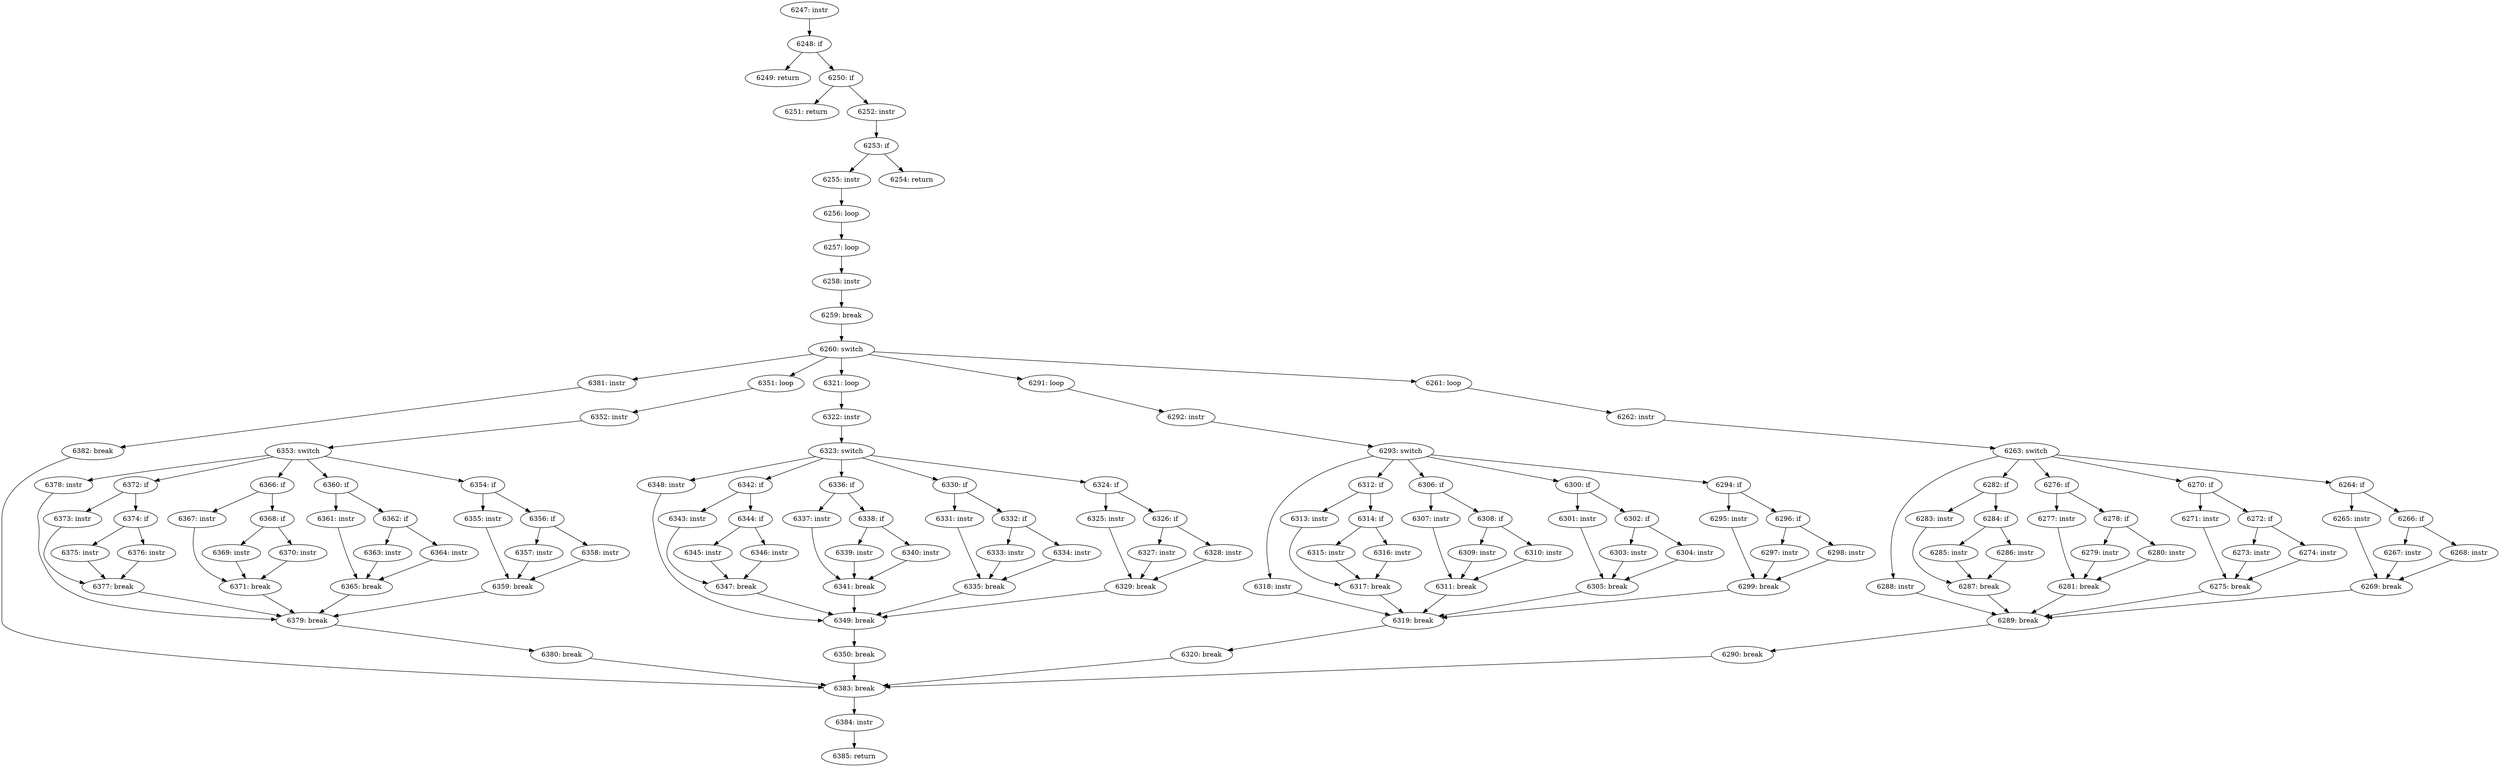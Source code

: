 digraph CFG_tcp_try_coalesce {
6247 [label="6247: instr"]
	6247 -> 6248
6248 [label="6248: if"]
	6248 -> 6249
	6248 -> 6250
6249 [label="6249: return"]
	
6250 [label="6250: if"]
	6250 -> 6251
	6250 -> 6252
6251 [label="6251: return"]
	
6252 [label="6252: instr"]
	6252 -> 6253
6253 [label="6253: if"]
	6253 -> 6255
	6253 -> 6254
6254 [label="6254: return"]
	
6255 [label="6255: instr"]
	6255 -> 6256
6256 [label="6256: loop"]
	6256 -> 6257
6257 [label="6257: loop"]
	6257 -> 6258
6258 [label="6258: instr"]
	6258 -> 6259
6259 [label="6259: break"]
	6259 -> 6260
6260 [label="6260: switch"]
	6260 -> 6381
	6260 -> 6351
	6260 -> 6321
	6260 -> 6291
	6260 -> 6261
6261 [label="6261: loop"]
	6261 -> 6262
6262 [label="6262: instr"]
	6262 -> 6263
6263 [label="6263: switch"]
	6263 -> 6288
	6263 -> 6282
	6263 -> 6276
	6263 -> 6270
	6263 -> 6264
6264 [label="6264: if"]
	6264 -> 6265
	6264 -> 6266
6265 [label="6265: instr"]
	6265 -> 6269
6266 [label="6266: if"]
	6266 -> 6267
	6266 -> 6268
6267 [label="6267: instr"]
	6267 -> 6269
6268 [label="6268: instr"]
	6268 -> 6269
6269 [label="6269: break"]
	6269 -> 6289
6270 [label="6270: if"]
	6270 -> 6271
	6270 -> 6272
6271 [label="6271: instr"]
	6271 -> 6275
6272 [label="6272: if"]
	6272 -> 6273
	6272 -> 6274
6273 [label="6273: instr"]
	6273 -> 6275
6274 [label="6274: instr"]
	6274 -> 6275
6275 [label="6275: break"]
	6275 -> 6289
6276 [label="6276: if"]
	6276 -> 6277
	6276 -> 6278
6277 [label="6277: instr"]
	6277 -> 6281
6278 [label="6278: if"]
	6278 -> 6279
	6278 -> 6280
6279 [label="6279: instr"]
	6279 -> 6281
6280 [label="6280: instr"]
	6280 -> 6281
6281 [label="6281: break"]
	6281 -> 6289
6282 [label="6282: if"]
	6282 -> 6283
	6282 -> 6284
6283 [label="6283: instr"]
	6283 -> 6287
6284 [label="6284: if"]
	6284 -> 6285
	6284 -> 6286
6285 [label="6285: instr"]
	6285 -> 6287
6286 [label="6286: instr"]
	6286 -> 6287
6287 [label="6287: break"]
	6287 -> 6289
6288 [label="6288: instr"]
	6288 -> 6289
6289 [label="6289: break"]
	6289 -> 6290
6290 [label="6290: break"]
	6290 -> 6383
6291 [label="6291: loop"]
	6291 -> 6292
6292 [label="6292: instr"]
	6292 -> 6293
6293 [label="6293: switch"]
	6293 -> 6318
	6293 -> 6312
	6293 -> 6306
	6293 -> 6300
	6293 -> 6294
6294 [label="6294: if"]
	6294 -> 6295
	6294 -> 6296
6295 [label="6295: instr"]
	6295 -> 6299
6296 [label="6296: if"]
	6296 -> 6297
	6296 -> 6298
6297 [label="6297: instr"]
	6297 -> 6299
6298 [label="6298: instr"]
	6298 -> 6299
6299 [label="6299: break"]
	6299 -> 6319
6300 [label="6300: if"]
	6300 -> 6301
	6300 -> 6302
6301 [label="6301: instr"]
	6301 -> 6305
6302 [label="6302: if"]
	6302 -> 6303
	6302 -> 6304
6303 [label="6303: instr"]
	6303 -> 6305
6304 [label="6304: instr"]
	6304 -> 6305
6305 [label="6305: break"]
	6305 -> 6319
6306 [label="6306: if"]
	6306 -> 6307
	6306 -> 6308
6307 [label="6307: instr"]
	6307 -> 6311
6308 [label="6308: if"]
	6308 -> 6309
	6308 -> 6310
6309 [label="6309: instr"]
	6309 -> 6311
6310 [label="6310: instr"]
	6310 -> 6311
6311 [label="6311: break"]
	6311 -> 6319
6312 [label="6312: if"]
	6312 -> 6313
	6312 -> 6314
6313 [label="6313: instr"]
	6313 -> 6317
6314 [label="6314: if"]
	6314 -> 6315
	6314 -> 6316
6315 [label="6315: instr"]
	6315 -> 6317
6316 [label="6316: instr"]
	6316 -> 6317
6317 [label="6317: break"]
	6317 -> 6319
6318 [label="6318: instr"]
	6318 -> 6319
6319 [label="6319: break"]
	6319 -> 6320
6320 [label="6320: break"]
	6320 -> 6383
6321 [label="6321: loop"]
	6321 -> 6322
6322 [label="6322: instr"]
	6322 -> 6323
6323 [label="6323: switch"]
	6323 -> 6348
	6323 -> 6342
	6323 -> 6336
	6323 -> 6330
	6323 -> 6324
6324 [label="6324: if"]
	6324 -> 6325
	6324 -> 6326
6325 [label="6325: instr"]
	6325 -> 6329
6326 [label="6326: if"]
	6326 -> 6327
	6326 -> 6328
6327 [label="6327: instr"]
	6327 -> 6329
6328 [label="6328: instr"]
	6328 -> 6329
6329 [label="6329: break"]
	6329 -> 6349
6330 [label="6330: if"]
	6330 -> 6331
	6330 -> 6332
6331 [label="6331: instr"]
	6331 -> 6335
6332 [label="6332: if"]
	6332 -> 6333
	6332 -> 6334
6333 [label="6333: instr"]
	6333 -> 6335
6334 [label="6334: instr"]
	6334 -> 6335
6335 [label="6335: break"]
	6335 -> 6349
6336 [label="6336: if"]
	6336 -> 6337
	6336 -> 6338
6337 [label="6337: instr"]
	6337 -> 6341
6338 [label="6338: if"]
	6338 -> 6339
	6338 -> 6340
6339 [label="6339: instr"]
	6339 -> 6341
6340 [label="6340: instr"]
	6340 -> 6341
6341 [label="6341: break"]
	6341 -> 6349
6342 [label="6342: if"]
	6342 -> 6343
	6342 -> 6344
6343 [label="6343: instr"]
	6343 -> 6347
6344 [label="6344: if"]
	6344 -> 6345
	6344 -> 6346
6345 [label="6345: instr"]
	6345 -> 6347
6346 [label="6346: instr"]
	6346 -> 6347
6347 [label="6347: break"]
	6347 -> 6349
6348 [label="6348: instr"]
	6348 -> 6349
6349 [label="6349: break"]
	6349 -> 6350
6350 [label="6350: break"]
	6350 -> 6383
6351 [label="6351: loop"]
	6351 -> 6352
6352 [label="6352: instr"]
	6352 -> 6353
6353 [label="6353: switch"]
	6353 -> 6378
	6353 -> 6372
	6353 -> 6366
	6353 -> 6360
	6353 -> 6354
6354 [label="6354: if"]
	6354 -> 6355
	6354 -> 6356
6355 [label="6355: instr"]
	6355 -> 6359
6356 [label="6356: if"]
	6356 -> 6357
	6356 -> 6358
6357 [label="6357: instr"]
	6357 -> 6359
6358 [label="6358: instr"]
	6358 -> 6359
6359 [label="6359: break"]
	6359 -> 6379
6360 [label="6360: if"]
	6360 -> 6361
	6360 -> 6362
6361 [label="6361: instr"]
	6361 -> 6365
6362 [label="6362: if"]
	6362 -> 6363
	6362 -> 6364
6363 [label="6363: instr"]
	6363 -> 6365
6364 [label="6364: instr"]
	6364 -> 6365
6365 [label="6365: break"]
	6365 -> 6379
6366 [label="6366: if"]
	6366 -> 6367
	6366 -> 6368
6367 [label="6367: instr"]
	6367 -> 6371
6368 [label="6368: if"]
	6368 -> 6369
	6368 -> 6370
6369 [label="6369: instr"]
	6369 -> 6371
6370 [label="6370: instr"]
	6370 -> 6371
6371 [label="6371: break"]
	6371 -> 6379
6372 [label="6372: if"]
	6372 -> 6373
	6372 -> 6374
6373 [label="6373: instr"]
	6373 -> 6377
6374 [label="6374: if"]
	6374 -> 6375
	6374 -> 6376
6375 [label="6375: instr"]
	6375 -> 6377
6376 [label="6376: instr"]
	6376 -> 6377
6377 [label="6377: break"]
	6377 -> 6379
6378 [label="6378: instr"]
	6378 -> 6379
6379 [label="6379: break"]
	6379 -> 6380
6380 [label="6380: break"]
	6380 -> 6383
6381 [label="6381: instr"]
	6381 -> 6382
6382 [label="6382: break"]
	6382 -> 6383
6383 [label="6383: break"]
	6383 -> 6384
6384 [label="6384: instr"]
	6384 -> 6385
6385 [label="6385: return"]
	
}
